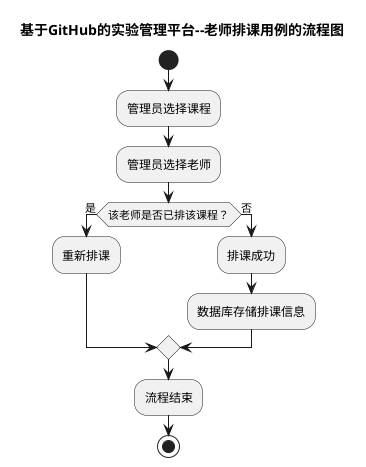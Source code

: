 @startuml
title 基于GitHub的实验管理平台--老师排课用例的流程图
start
:管理员选择课程;
:管理员选择老师;
if(该老师是否已排该课程？) then(是)
    :重新排课;
else(否)
    :排课成功;
    :数据库存储排课信息;
endif;
:流程结束;
stop;
@enduml